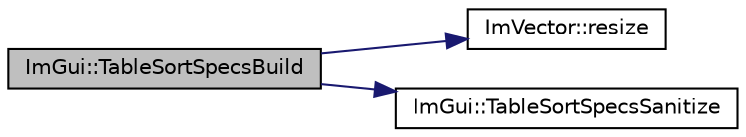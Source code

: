 digraph "ImGui::TableSortSpecsBuild"
{
 // LATEX_PDF_SIZE
  edge [fontname="Helvetica",fontsize="10",labelfontname="Helvetica",labelfontsize="10"];
  node [fontname="Helvetica",fontsize="10",shape=record];
  rankdir="LR";
  Node1 [label="ImGui::TableSortSpecsBuild",height=0.2,width=0.4,color="black", fillcolor="grey75", style="filled", fontcolor="black",tooltip=" "];
  Node1 -> Node2 [color="midnightblue",fontsize="10",style="solid"];
  Node2 [label="ImVector::resize",height=0.2,width=0.4,color="black", fillcolor="white", style="filled",URL="$struct_im_vector.html#ac371dd62e56ae486b1a5038cf07eee56",tooltip=" "];
  Node1 -> Node3 [color="midnightblue",fontsize="10",style="solid"];
  Node3 [label="ImGui::TableSortSpecsSanitize",height=0.2,width=0.4,color="black", fillcolor="white", style="filled",URL="$namespace_im_gui.html#a8c143be9781a6262c69019c7b6a03f22",tooltip=" "];
}
